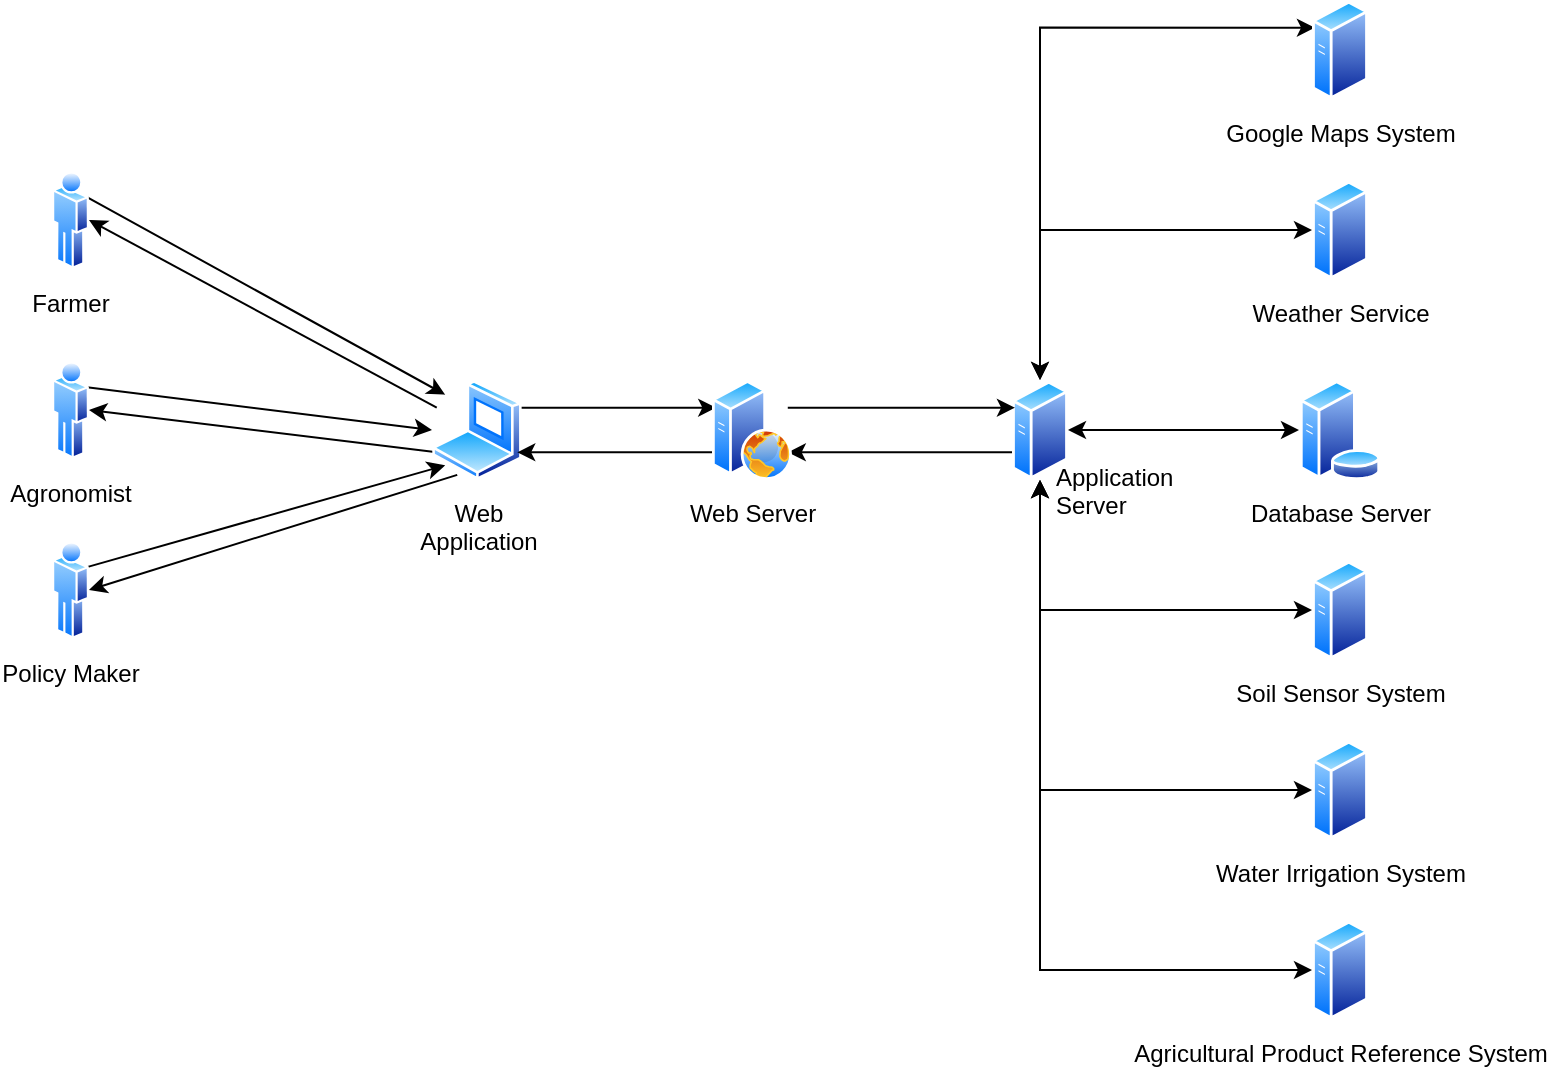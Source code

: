 <mxfile version="16.0.0" type="device"><diagram id="sjSaxOTKPD7qIrv7Isvb" name="第 1 页"><mxGraphModel dx="1261" dy="827" grid="1" gridSize="10" guides="1" tooltips="1" connect="1" arrows="1" fold="1" page="1" pageScale="1" pageWidth="12800" pageHeight="7200" math="0" shadow="0"><root><mxCell id="0"/><mxCell id="1" parent="0"/><mxCell id="mp9-KsFMcsk27uQzetZd-29" style="edgeStyle=none;rounded=0;orthogonalLoop=1;jettySize=auto;html=1;exitX=1;exitY=0.25;exitDx=0;exitDy=0;entryX=0;entryY=0.25;entryDx=0;entryDy=0;" edge="1" parent="1" source="mp9-KsFMcsk27uQzetZd-3" target="mp9-KsFMcsk27uQzetZd-5"><mxGeometry relative="1" as="geometry"/></mxCell><mxCell id="mp9-KsFMcsk27uQzetZd-35" style="edgeStyle=none;rounded=0;orthogonalLoop=1;jettySize=auto;html=1;exitX=0;exitY=0.25;exitDx=0;exitDy=0;entryX=1;entryY=0.5;entryDx=0;entryDy=0;" edge="1" parent="1" source="mp9-KsFMcsk27uQzetZd-3" target="mp9-KsFMcsk27uQzetZd-19"><mxGeometry relative="1" as="geometry"/></mxCell><mxCell id="mp9-KsFMcsk27uQzetZd-37" style="edgeStyle=none;rounded=0;orthogonalLoop=1;jettySize=auto;html=1;exitX=0;exitY=0.75;exitDx=0;exitDy=0;entryX=1;entryY=0.5;entryDx=0;entryDy=0;" edge="1" parent="1" source="mp9-KsFMcsk27uQzetZd-3" target="mp9-KsFMcsk27uQzetZd-20"><mxGeometry relative="1" as="geometry"/></mxCell><mxCell id="mp9-KsFMcsk27uQzetZd-40" style="edgeStyle=none;rounded=0;orthogonalLoop=1;jettySize=auto;html=1;exitX=0.25;exitY=1;exitDx=0;exitDy=0;entryX=1;entryY=0.5;entryDx=0;entryDy=0;" edge="1" parent="1" source="mp9-KsFMcsk27uQzetZd-3" target="mp9-KsFMcsk27uQzetZd-21"><mxGeometry relative="1" as="geometry"/></mxCell><mxCell id="mp9-KsFMcsk27uQzetZd-3" value="Web&lt;br&gt;Application" style="aspect=fixed;perimeter=ellipsePerimeter;html=1;align=center;shadow=0;dashed=0;spacingTop=3;image;image=img/lib/active_directory/laptop_client.svg;" vertex="1" parent="1"><mxGeometry x="280" y="380" width="45" height="50" as="geometry"/></mxCell><mxCell id="mp9-KsFMcsk27uQzetZd-27" style="edgeStyle=none;rounded=0;orthogonalLoop=1;jettySize=auto;html=1;exitX=0;exitY=0.75;exitDx=0;exitDy=0;entryX=1;entryY=0.75;entryDx=0;entryDy=0;" edge="1" parent="1" source="mp9-KsFMcsk27uQzetZd-4" target="mp9-KsFMcsk27uQzetZd-5"><mxGeometry relative="1" as="geometry"/></mxCell><mxCell id="mp9-KsFMcsk27uQzetZd-42" style="edgeStyle=orthogonalEdgeStyle;rounded=0;orthogonalLoop=1;jettySize=auto;html=1;exitX=0.5;exitY=0;exitDx=0;exitDy=0;entryX=0;entryY=0.25;entryDx=0;entryDy=0;startArrow=classic;startFill=1;" edge="1" parent="1" source="mp9-KsFMcsk27uQzetZd-4" target="mp9-KsFMcsk27uQzetZd-15"><mxGeometry relative="1" as="geometry"><Array as="points"><mxPoint x="584" y="204"/></Array></mxGeometry></mxCell><mxCell id="mp9-KsFMcsk27uQzetZd-56" style="edgeStyle=orthogonalEdgeStyle;rounded=0;orthogonalLoop=1;jettySize=auto;html=1;exitX=1;exitY=0.5;exitDx=0;exitDy=0;entryX=0;entryY=0.5;entryDx=0;entryDy=0;startArrow=classic;startFill=1;" edge="1" parent="1" source="mp9-KsFMcsk27uQzetZd-4" target="mp9-KsFMcsk27uQzetZd-31"><mxGeometry relative="1" as="geometry"/></mxCell><mxCell id="mp9-KsFMcsk27uQzetZd-4" value="" style="aspect=fixed;perimeter=ellipsePerimeter;html=1;align=center;shadow=0;dashed=0;spacingTop=3;image;image=img/lib/active_directory/generic_server.svg;" vertex="1" parent="1"><mxGeometry x="570" y="380" width="28.0" height="50" as="geometry"/></mxCell><mxCell id="mp9-KsFMcsk27uQzetZd-26" style="edgeStyle=none;rounded=0;orthogonalLoop=1;jettySize=auto;html=1;exitX=1;exitY=0.25;exitDx=0;exitDy=0;entryX=0;entryY=0.25;entryDx=0;entryDy=0;" edge="1" parent="1" source="mp9-KsFMcsk27uQzetZd-5" target="mp9-KsFMcsk27uQzetZd-4"><mxGeometry relative="1" as="geometry"/></mxCell><mxCell id="mp9-KsFMcsk27uQzetZd-30" style="edgeStyle=none;rounded=0;orthogonalLoop=1;jettySize=auto;html=1;exitX=0;exitY=0.75;exitDx=0;exitDy=0;entryX=1;entryY=0.75;entryDx=0;entryDy=0;" edge="1" parent="1" source="mp9-KsFMcsk27uQzetZd-5" target="mp9-KsFMcsk27uQzetZd-3"><mxGeometry relative="1" as="geometry"/></mxCell><mxCell id="mp9-KsFMcsk27uQzetZd-5" value="Web Server" style="aspect=fixed;perimeter=ellipsePerimeter;html=1;align=center;shadow=0;dashed=0;spacingTop=3;image;image=img/lib/active_directory/web_server.svg;" vertex="1" parent="1"><mxGeometry x="420" y="380" width="40" height="50" as="geometry"/></mxCell><mxCell id="mp9-KsFMcsk27uQzetZd-15" value="Google Maps System" style="aspect=fixed;perimeter=ellipsePerimeter;html=1;align=center;shadow=0;dashed=0;spacingTop=3;image;image=img/lib/active_directory/generic_server.svg;" vertex="1" parent="1"><mxGeometry x="720" y="190" width="28.0" height="50" as="geometry"/></mxCell><mxCell id="mp9-KsFMcsk27uQzetZd-57" style="edgeStyle=orthogonalEdgeStyle;rounded=0;orthogonalLoop=1;jettySize=auto;html=1;exitX=0;exitY=0.5;exitDx=0;exitDy=0;entryX=0.5;entryY=0;entryDx=0;entryDy=0;startArrow=classic;startFill=1;" edge="1" parent="1" source="mp9-KsFMcsk27uQzetZd-16" target="mp9-KsFMcsk27uQzetZd-4"><mxGeometry relative="1" as="geometry"/></mxCell><mxCell id="mp9-KsFMcsk27uQzetZd-16" value="Weather Service" style="aspect=fixed;perimeter=ellipsePerimeter;html=1;align=center;shadow=0;dashed=0;spacingTop=3;image;image=img/lib/active_directory/generic_server.svg;" vertex="1" parent="1"><mxGeometry x="720" y="280" width="28.0" height="50" as="geometry"/></mxCell><mxCell id="mp9-KsFMcsk27uQzetZd-34" style="edgeStyle=none;rounded=0;orthogonalLoop=1;jettySize=auto;html=1;exitX=1;exitY=0.25;exitDx=0;exitDy=0;entryX=0;entryY=0;entryDx=0;entryDy=0;" edge="1" parent="1" source="mp9-KsFMcsk27uQzetZd-19" target="mp9-KsFMcsk27uQzetZd-3"><mxGeometry relative="1" as="geometry"/></mxCell><mxCell id="mp9-KsFMcsk27uQzetZd-19" value="Farmer" style="aspect=fixed;perimeter=ellipsePerimeter;html=1;align=center;shadow=0;dashed=0;spacingTop=3;image;image=img/lib/active_directory/user.svg;" vertex="1" parent="1"><mxGeometry x="90" y="275" width="18.5" height="50" as="geometry"/></mxCell><mxCell id="mp9-KsFMcsk27uQzetZd-36" style="edgeStyle=none;rounded=0;orthogonalLoop=1;jettySize=auto;html=1;exitX=1;exitY=0.25;exitDx=0;exitDy=0;entryX=0;entryY=0.5;entryDx=0;entryDy=0;" edge="1" parent="1" source="mp9-KsFMcsk27uQzetZd-20" target="mp9-KsFMcsk27uQzetZd-3"><mxGeometry relative="1" as="geometry"/></mxCell><mxCell id="mp9-KsFMcsk27uQzetZd-20" value="Agronomist" style="aspect=fixed;perimeter=ellipsePerimeter;html=1;align=center;shadow=0;dashed=0;spacingTop=3;image;image=img/lib/active_directory/user.svg;" vertex="1" parent="1"><mxGeometry x="90" y="370" width="18.5" height="50" as="geometry"/></mxCell><mxCell id="mp9-KsFMcsk27uQzetZd-39" style="edgeStyle=none;rounded=0;orthogonalLoop=1;jettySize=auto;html=1;exitX=1;exitY=0.25;exitDx=0;exitDy=0;entryX=0;entryY=1;entryDx=0;entryDy=0;" edge="1" parent="1" source="mp9-KsFMcsk27uQzetZd-21" target="mp9-KsFMcsk27uQzetZd-3"><mxGeometry relative="1" as="geometry"/></mxCell><mxCell id="mp9-KsFMcsk27uQzetZd-21" value="Policy Maker" style="aspect=fixed;perimeter=ellipsePerimeter;html=1;align=center;shadow=0;dashed=0;spacingTop=3;image;image=img/lib/active_directory/user.svg;" vertex="1" parent="1"><mxGeometry x="90" y="460" width="18.5" height="50" as="geometry"/></mxCell><mxCell id="mp9-KsFMcsk27uQzetZd-55" style="edgeStyle=orthogonalEdgeStyle;rounded=0;orthogonalLoop=1;jettySize=auto;html=1;exitX=0;exitY=0.5;exitDx=0;exitDy=0;entryX=0.5;entryY=1;entryDx=0;entryDy=0;startArrow=classic;startFill=1;" edge="1" parent="1" source="mp9-KsFMcsk27uQzetZd-22" target="mp9-KsFMcsk27uQzetZd-4"><mxGeometry relative="1" as="geometry"/></mxCell><mxCell id="mp9-KsFMcsk27uQzetZd-22" value="Soil Sensor System" style="aspect=fixed;perimeter=ellipsePerimeter;html=1;align=center;shadow=0;dashed=0;spacingTop=3;image;image=img/lib/active_directory/generic_server.svg;" vertex="1" parent="1"><mxGeometry x="720" y="470" width="28.0" height="50" as="geometry"/></mxCell><mxCell id="mp9-KsFMcsk27uQzetZd-53" style="edgeStyle=orthogonalEdgeStyle;rounded=0;orthogonalLoop=1;jettySize=auto;html=1;exitX=0;exitY=0.5;exitDx=0;exitDy=0;entryX=0.5;entryY=1;entryDx=0;entryDy=0;startArrow=classic;startFill=1;" edge="1" parent="1" source="mp9-KsFMcsk27uQzetZd-23" target="mp9-KsFMcsk27uQzetZd-4"><mxGeometry relative="1" as="geometry"/></mxCell><mxCell id="mp9-KsFMcsk27uQzetZd-23" value="Water Irrigation System" style="aspect=fixed;perimeter=ellipsePerimeter;html=1;align=center;shadow=0;dashed=0;spacingTop=3;image;image=img/lib/active_directory/generic_server.svg;" vertex="1" parent="1"><mxGeometry x="720" y="560" width="28.0" height="50" as="geometry"/></mxCell><mxCell id="mp9-KsFMcsk27uQzetZd-54" style="edgeStyle=orthogonalEdgeStyle;rounded=0;orthogonalLoop=1;jettySize=auto;html=1;exitX=0;exitY=0.5;exitDx=0;exitDy=0;entryX=0.5;entryY=1;entryDx=0;entryDy=0;startArrow=classic;startFill=1;" edge="1" parent="1" source="mp9-KsFMcsk27uQzetZd-24" target="mp9-KsFMcsk27uQzetZd-4"><mxGeometry relative="1" as="geometry"/></mxCell><mxCell id="mp9-KsFMcsk27uQzetZd-24" value="Agricultural Product Reference System" style="aspect=fixed;perimeter=ellipsePerimeter;html=1;align=center;shadow=0;dashed=0;spacingTop=3;image;image=img/lib/active_directory/generic_server.svg;" vertex="1" parent="1"><mxGeometry x="720" y="650" width="28.0" height="50" as="geometry"/></mxCell><mxCell id="mp9-KsFMcsk27uQzetZd-31" value="Database Server" style="aspect=fixed;perimeter=ellipsePerimeter;html=1;align=center;shadow=0;dashed=0;spacingTop=3;image;image=img/lib/active_directory/database_server.svg;" vertex="1" parent="1"><mxGeometry x="713.5" y="380" width="41" height="50" as="geometry"/></mxCell><mxCell id="mp9-KsFMcsk27uQzetZd-58" value="&lt;meta charset=&quot;utf-8&quot;&gt;&lt;span style=&quot;color: rgb(0, 0, 0); font-size: 12px; font-style: normal; font-weight: 400; letter-spacing: normal; text-align: center; text-indent: 0px; text-transform: none; word-spacing: 0px; font-family: helvetica;&quot;&gt;Application&lt;br&gt;&lt;/span&gt;&lt;span style=&quot;color: rgb(0, 0, 0); font-size: 12px; font-style: normal; font-weight: 400; letter-spacing: normal; text-align: center; text-indent: 0px; text-transform: none; word-spacing: 0px; font-family: helvetica;&quot;&gt;Server&lt;/span&gt;" style="text;whiteSpace=wrap;html=1;" vertex="1" parent="1"><mxGeometry x="590" y="415" width="80" height="40" as="geometry"/></mxCell></root></mxGraphModel></diagram></mxfile>